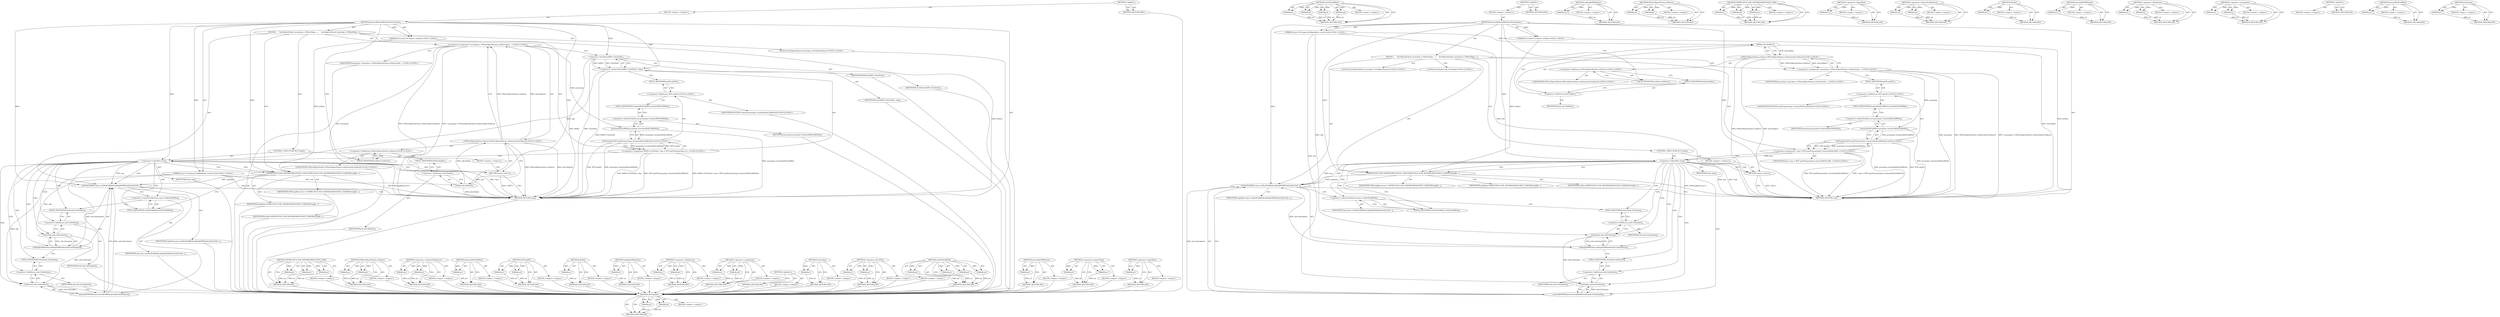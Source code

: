 digraph "setHrefCallWith" {
vulnerable_100 [label=<(METHOD,WTF.getPtr)>];
vulnerable_101 [label=<(PARAM,p1)>];
vulnerable_102 [label=<(PARAM,p2)>];
vulnerable_103 [label=<(BLOCK,&lt;empty&gt;,&lt;empty&gt;)>];
vulnerable_104 [label=<(METHOD_RETURN,ANY)>];
vulnerable_124 [label=<(METHOD,setHrefCallWith)>];
vulnerable_125 [label=<(PARAM,p1)>];
vulnerable_126 [label=<(PARAM,p2)>];
vulnerable_127 [label=<(PARAM,p3)>];
vulnerable_128 [label=<(PARAM,p4)>];
vulnerable_129 [label=<(BLOCK,&lt;empty&gt;,&lt;empty&gt;)>];
vulnerable_130 [label=<(METHOD_RETURN,ANY)>];
vulnerable_6 [label=<(METHOD,&lt;global&gt;)<SUB>1</SUB>>];
vulnerable_7 [label=<(BLOCK,&lt;empty&gt;,&lt;empty&gt;)<SUB>1</SUB>>];
vulnerable_8 [label=<(METHOD,locationWithCallWithAttributeSetter)<SUB>1</SUB>>];
vulnerable_9 [label="<(PARAM,v8::Local&lt;v8::Value&gt; jsValue)<SUB>1</SUB>>"];
vulnerable_10 [label="<(PARAM,const v8::PropertyCallbackInfo&lt;void&gt;&amp; info)<SUB>1</SUB>>"];
vulnerable_11 [label=<(BLOCK,{
     TestObjectPython* proxyImp = V8TestObjec...,{
     TestObjectPython* proxyImp = V8TestObjec...)<SUB>2</SUB>>];
vulnerable_12 [label="<(LOCAL,TestObjectPython* proxyImp: TestObjectPython*)<SUB>3</SUB>>"];
vulnerable_13 [label="<(&lt;operator&gt;.assignment,* proxyImp = V8TestObjectPython::toNative(info....)<SUB>3</SUB>>"];
vulnerable_14 [label="<(IDENTIFIER,proxyImp,* proxyImp = V8TestObjectPython::toNative(info....)<SUB>3</SUB>>"];
vulnerable_15 [label="<(V8TestObjectPython.toNative,V8TestObjectPython::toNative(info.Holder()))<SUB>3</SUB>>"];
vulnerable_16 [label="<(&lt;operator&gt;.fieldAccess,V8TestObjectPython::toNative)<SUB>3</SUB>>"];
vulnerable_17 [label="<(IDENTIFIER,V8TestObjectPython,V8TestObjectPython::toNative(info.Holder()))<SUB>3</SUB>>"];
vulnerable_18 [label=<(FIELD_IDENTIFIER,toNative,toNative)<SUB>3</SUB>>];
vulnerable_19 [label=<(Holder,info.Holder())<SUB>3</SUB>>];
vulnerable_20 [label=<(&lt;operator&gt;.fieldAccess,info.Holder)<SUB>3</SUB>>];
vulnerable_21 [label=<(IDENTIFIER,info,info.Holder())<SUB>3</SUB>>];
vulnerable_22 [label=<(FIELD_IDENTIFIER,Holder,Holder)<SUB>3</SUB>>];
vulnerable_23 [label="<(LOCAL,TestNode* imp: TestNode*)<SUB>4</SUB>>"];
vulnerable_24 [label="<(&lt;operator&gt;.assignment,* imp = WTF::getPtr(proxyImp-&gt;locationWithCallW...)<SUB>4</SUB>>"];
vulnerable_25 [label="<(IDENTIFIER,imp,* imp = WTF::getPtr(proxyImp-&gt;locationWithCallW...)<SUB>4</SUB>>"];
vulnerable_26 [label="<(WTF.getPtr,WTF::getPtr(proxyImp-&gt;locationWithCallWith()))<SUB>4</SUB>>"];
vulnerable_27 [label="<(&lt;operator&gt;.fieldAccess,WTF::getPtr)<SUB>4</SUB>>"];
vulnerable_28 [label="<(IDENTIFIER,WTF,WTF::getPtr(proxyImp-&gt;locationWithCallWith()))<SUB>4</SUB>>"];
vulnerable_29 [label=<(FIELD_IDENTIFIER,getPtr,getPtr)<SUB>4</SUB>>];
vulnerable_30 [label=<(locationWithCallWith,proxyImp-&gt;locationWithCallWith())<SUB>4</SUB>>];
vulnerable_31 [label=<(&lt;operator&gt;.indirectFieldAccess,proxyImp-&gt;locationWithCallWith)<SUB>4</SUB>>];
vulnerable_32 [label=<(IDENTIFIER,proxyImp,proxyImp-&gt;locationWithCallWith())<SUB>4</SUB>>];
vulnerable_33 [label=<(FIELD_IDENTIFIER,locationWithCallWith,locationWithCallWith)<SUB>4</SUB>>];
vulnerable_34 [label=<(CONTROL_STRUCTURE,IF,if (!imp))<SUB>5</SUB>>];
vulnerable_35 [label=<(&lt;operator&gt;.logicalNot,!imp)<SUB>5</SUB>>];
vulnerable_36 [label=<(IDENTIFIER,imp,!imp)<SUB>5</SUB>>];
vulnerable_37 [label=<(BLOCK,&lt;empty&gt;,&lt;empty&gt;)<SUB>6</SUB>>];
vulnerable_38 [label=<(RETURN,return;,return;)<SUB>6</SUB>>];
vulnerable_39 [label=<(V8TRYCATCH_FOR_V8STRINGRESOURCE_VOID,V8TRYCATCH_FOR_V8STRINGRESOURCE_VOID(V8StringRe...)<SUB>7</SUB>>];
vulnerable_40 [label=<(IDENTIFIER,V8StringResource&lt;&gt;,V8TRYCATCH_FOR_V8STRINGRESOURCE_VOID(V8StringRe...)<SUB>7</SUB>>];
vulnerable_41 [label=<(IDENTIFIER,cppValue,V8TRYCATCH_FOR_V8STRINGRESOURCE_VOID(V8StringRe...)<SUB>7</SUB>>];
vulnerable_42 [label=<(IDENTIFIER,jsValue,V8TRYCATCH_FOR_V8STRINGRESOURCE_VOID(V8StringRe...)<SUB>7</SUB>>];
vulnerable_43 [label=<(setHrefCallWith,imp-&gt;setHrefCallWith(callingDOMWindow(info.GetI...)<SUB>8</SUB>>];
vulnerable_44 [label=<(&lt;operator&gt;.indirectFieldAccess,imp-&gt;setHrefCallWith)<SUB>8</SUB>>];
vulnerable_45 [label=<(IDENTIFIER,imp,imp-&gt;setHrefCallWith(callingDOMWindow(info.GetI...)<SUB>8</SUB>>];
vulnerable_46 [label=<(FIELD_IDENTIFIER,setHrefCallWith,setHrefCallWith)<SUB>8</SUB>>];
vulnerable_47 [label=<(callingDOMWindow,callingDOMWindow(info.GetIsolate()))<SUB>8</SUB>>];
vulnerable_48 [label=<(GetIsolate,info.GetIsolate())<SUB>8</SUB>>];
vulnerable_49 [label=<(&lt;operator&gt;.fieldAccess,info.GetIsolate)<SUB>8</SUB>>];
vulnerable_50 [label=<(IDENTIFIER,info,info.GetIsolate())<SUB>8</SUB>>];
vulnerable_51 [label=<(FIELD_IDENTIFIER,GetIsolate,GetIsolate)<SUB>8</SUB>>];
vulnerable_52 [label=<(enteredDOMWindow,enteredDOMWindow(info.GetIsolate()))<SUB>8</SUB>>];
vulnerable_53 [label=<(GetIsolate,info.GetIsolate())<SUB>8</SUB>>];
vulnerable_54 [label=<(&lt;operator&gt;.fieldAccess,info.GetIsolate)<SUB>8</SUB>>];
vulnerable_55 [label=<(IDENTIFIER,info,info.GetIsolate())<SUB>8</SUB>>];
vulnerable_56 [label=<(FIELD_IDENTIFIER,GetIsolate,GetIsolate)<SUB>8</SUB>>];
vulnerable_57 [label=<(IDENTIFIER,cppValue,imp-&gt;setHrefCallWith(callingDOMWindow(info.GetI...)<SUB>8</SUB>>];
vulnerable_58 [label=<(METHOD_RETURN,void)<SUB>1</SUB>>];
vulnerable_60 [label=<(METHOD_RETURN,ANY)<SUB>1</SUB>>];
vulnerable_131 [label=<(METHOD,callingDOMWindow)>];
vulnerable_132 [label=<(PARAM,p1)>];
vulnerable_133 [label=<(BLOCK,&lt;empty&gt;,&lt;empty&gt;)>];
vulnerable_134 [label=<(METHOD_RETURN,ANY)>];
vulnerable_86 [label=<(METHOD,V8TestObjectPython.toNative)>];
vulnerable_87 [label=<(PARAM,p1)>];
vulnerable_88 [label=<(PARAM,p2)>];
vulnerable_89 [label=<(BLOCK,&lt;empty&gt;,&lt;empty&gt;)>];
vulnerable_90 [label=<(METHOD_RETURN,ANY)>];
vulnerable_118 [label=<(METHOD,V8TRYCATCH_FOR_V8STRINGRESOURCE_VOID)>];
vulnerable_119 [label=<(PARAM,p1)>];
vulnerable_120 [label=<(PARAM,p2)>];
vulnerable_121 [label=<(PARAM,p3)>];
vulnerable_122 [label=<(BLOCK,&lt;empty&gt;,&lt;empty&gt;)>];
vulnerable_123 [label=<(METHOD_RETURN,ANY)>];
vulnerable_114 [label=<(METHOD,&lt;operator&gt;.logicalNot)>];
vulnerable_115 [label=<(PARAM,p1)>];
vulnerable_116 [label=<(BLOCK,&lt;empty&gt;,&lt;empty&gt;)>];
vulnerable_117 [label=<(METHOD_RETURN,ANY)>];
vulnerable_109 [label=<(METHOD,&lt;operator&gt;.indirectFieldAccess)>];
vulnerable_110 [label=<(PARAM,p1)>];
vulnerable_111 [label=<(PARAM,p2)>];
vulnerable_112 [label=<(BLOCK,&lt;empty&gt;,&lt;empty&gt;)>];
vulnerable_113 [label=<(METHOD_RETURN,ANY)>];
vulnerable_96 [label=<(METHOD,Holder)>];
vulnerable_97 [label=<(PARAM,p1)>];
vulnerable_98 [label=<(BLOCK,&lt;empty&gt;,&lt;empty&gt;)>];
vulnerable_99 [label=<(METHOD_RETURN,ANY)>];
vulnerable_139 [label=<(METHOD,enteredDOMWindow)>];
vulnerable_140 [label=<(PARAM,p1)>];
vulnerable_141 [label=<(BLOCK,&lt;empty&gt;,&lt;empty&gt;)>];
vulnerable_142 [label=<(METHOD_RETURN,ANY)>];
vulnerable_91 [label=<(METHOD,&lt;operator&gt;.fieldAccess)>];
vulnerable_92 [label=<(PARAM,p1)>];
vulnerable_93 [label=<(PARAM,p2)>];
vulnerable_94 [label=<(BLOCK,&lt;empty&gt;,&lt;empty&gt;)>];
vulnerable_95 [label=<(METHOD_RETURN,ANY)>];
vulnerable_81 [label=<(METHOD,&lt;operator&gt;.assignment)>];
vulnerable_82 [label=<(PARAM,p1)>];
vulnerable_83 [label=<(PARAM,p2)>];
vulnerable_84 [label=<(BLOCK,&lt;empty&gt;,&lt;empty&gt;)>];
vulnerable_85 [label=<(METHOD_RETURN,ANY)>];
vulnerable_75 [label=<(METHOD,&lt;global&gt;)<SUB>1</SUB>>];
vulnerable_76 [label=<(BLOCK,&lt;empty&gt;,&lt;empty&gt;)>];
vulnerable_77 [label=<(METHOD_RETURN,ANY)>];
vulnerable_105 [label=<(METHOD,locationWithCallWith)>];
vulnerable_106 [label=<(PARAM,p1)>];
vulnerable_107 [label=<(BLOCK,&lt;empty&gt;,&lt;empty&gt;)>];
vulnerable_108 [label=<(METHOD_RETURN,ANY)>];
vulnerable_135 [label=<(METHOD,GetIsolate)>];
vulnerable_136 [label=<(PARAM,p1)>];
vulnerable_137 [label=<(BLOCK,&lt;empty&gt;,&lt;empty&gt;)>];
vulnerable_138 [label=<(METHOD_RETURN,ANY)>];
fixed_150 [label=<(METHOD,enteredDOMWindow)>];
fixed_151 [label=<(PARAM,p1)>];
fixed_152 [label=<(BLOCK,&lt;empty&gt;,&lt;empty&gt;)>];
fixed_153 [label=<(METHOD_RETURN,ANY)>];
fixed_101 [label=<(METHOD,&lt;operator&gt;.greaterThan)>];
fixed_102 [label=<(PARAM,p1)>];
fixed_103 [label=<(PARAM,p2)>];
fixed_104 [label=<(BLOCK,&lt;empty&gt;,&lt;empty&gt;)>];
fixed_105 [label=<(METHOD_RETURN,ANY)>];
fixed_125 [label=<(METHOD,&lt;operator&gt;.logicalNot)>];
fixed_126 [label=<(PARAM,p1)>];
fixed_127 [label=<(BLOCK,&lt;empty&gt;,&lt;empty&gt;)>];
fixed_128 [label=<(METHOD_RETURN,ANY)>];
fixed_6 [label=<(METHOD,&lt;global&gt;)<SUB>1</SUB>>];
fixed_7 [label=<(BLOCK,&lt;empty&gt;,&lt;empty&gt;)<SUB>1</SUB>>];
fixed_8 [label=<(METHOD,locationWithCallWithAttributeSetter)<SUB>1</SUB>>];
fixed_9 [label="<(PARAM,v8::Local&lt;v8::Value&gt; jsValue)<SUB>1</SUB>>"];
fixed_10 [label="<(PARAM,const v8::PropertyCallbackInfo&lt;void&gt;&amp; info)<SUB>1</SUB>>"];
fixed_11 [label=<(BLOCK,{
     TestObjectPython* proxyImp = V8TestObjec...,{
     TestObjectPython* proxyImp = V8TestObjec...)<SUB>2</SUB>>];
fixed_12 [label="<(LOCAL,TestObjectPython* proxyImp: TestObjectPython*)<SUB>3</SUB>>"];
fixed_13 [label="<(&lt;operator&gt;.assignment,* proxyImp = V8TestObjectPython::toNative(info....)<SUB>3</SUB>>"];
fixed_14 [label="<(IDENTIFIER,proxyImp,* proxyImp = V8TestObjectPython::toNative(info....)<SUB>3</SUB>>"];
fixed_15 [label="<(V8TestObjectPython.toNative,V8TestObjectPython::toNative(info.Holder()))<SUB>3</SUB>>"];
fixed_16 [label="<(&lt;operator&gt;.fieldAccess,V8TestObjectPython::toNative)<SUB>3</SUB>>"];
fixed_17 [label="<(IDENTIFIER,V8TestObjectPython,V8TestObjectPython::toNative(info.Holder()))<SUB>3</SUB>>"];
fixed_18 [label=<(FIELD_IDENTIFIER,toNative,toNative)<SUB>3</SUB>>];
fixed_19 [label=<(Holder,info.Holder())<SUB>3</SUB>>];
fixed_20 [label=<(&lt;operator&gt;.fieldAccess,info.Holder)<SUB>3</SUB>>];
fixed_21 [label=<(IDENTIFIER,info,info.Holder())<SUB>3</SUB>>];
fixed_22 [label=<(FIELD_IDENTIFIER,Holder,Holder)<SUB>3</SUB>>];
fixed_23 [label="<(&lt;operator&gt;.assignment,RefPtr&lt;TestNode&gt; imp = WTF::getPtr(proxyImp-&gt;lo...)<SUB>4</SUB>>"];
fixed_24 [label=<(&lt;operator&gt;.greaterThan,RefPtr&lt;TestNode&gt; imp)<SUB>4</SUB>>];
fixed_25 [label=<(&lt;operator&gt;.lessThan,RefPtr&lt;TestNode)<SUB>4</SUB>>];
fixed_26 [label=<(IDENTIFIER,RefPtr,RefPtr&lt;TestNode)<SUB>4</SUB>>];
fixed_27 [label=<(IDENTIFIER,TestNode,RefPtr&lt;TestNode)<SUB>4</SUB>>];
fixed_28 [label=<(IDENTIFIER,imp,RefPtr&lt;TestNode&gt; imp)<SUB>4</SUB>>];
fixed_29 [label="<(WTF.getPtr,WTF::getPtr(proxyImp-&gt;locationWithCallWith()))<SUB>4</SUB>>"];
fixed_30 [label="<(&lt;operator&gt;.fieldAccess,WTF::getPtr)<SUB>4</SUB>>"];
fixed_31 [label="<(IDENTIFIER,WTF,WTF::getPtr(proxyImp-&gt;locationWithCallWith()))<SUB>4</SUB>>"];
fixed_32 [label=<(FIELD_IDENTIFIER,getPtr,getPtr)<SUB>4</SUB>>];
fixed_33 [label=<(locationWithCallWith,proxyImp-&gt;locationWithCallWith())<SUB>4</SUB>>];
fixed_34 [label=<(&lt;operator&gt;.indirectFieldAccess,proxyImp-&gt;locationWithCallWith)<SUB>4</SUB>>];
fixed_35 [label=<(IDENTIFIER,proxyImp,proxyImp-&gt;locationWithCallWith())<SUB>4</SUB>>];
fixed_36 [label=<(FIELD_IDENTIFIER,locationWithCallWith,locationWithCallWith)<SUB>4</SUB>>];
fixed_37 [label=<(CONTROL_STRUCTURE,IF,if (!imp))<SUB>5</SUB>>];
fixed_38 [label=<(&lt;operator&gt;.logicalNot,!imp)<SUB>5</SUB>>];
fixed_39 [label=<(IDENTIFIER,imp,!imp)<SUB>5</SUB>>];
fixed_40 [label=<(BLOCK,&lt;empty&gt;,&lt;empty&gt;)<SUB>6</SUB>>];
fixed_41 [label=<(RETURN,return;,return;)<SUB>6</SUB>>];
fixed_42 [label=<(V8TRYCATCH_FOR_V8STRINGRESOURCE_VOID,V8TRYCATCH_FOR_V8STRINGRESOURCE_VOID(V8StringRe...)<SUB>7</SUB>>];
fixed_43 [label=<(IDENTIFIER,V8StringResource&lt;&gt;,V8TRYCATCH_FOR_V8STRINGRESOURCE_VOID(V8StringRe...)<SUB>7</SUB>>];
fixed_44 [label=<(IDENTIFIER,cppValue,V8TRYCATCH_FOR_V8STRINGRESOURCE_VOID(V8StringRe...)<SUB>7</SUB>>];
fixed_45 [label=<(IDENTIFIER,jsValue,V8TRYCATCH_FOR_V8STRINGRESOURCE_VOID(V8StringRe...)<SUB>7</SUB>>];
fixed_46 [label=<(setHrefCallWith,imp-&gt;setHrefCallWith(callingDOMWindow(info.GetI...)<SUB>8</SUB>>];
fixed_47 [label=<(&lt;operator&gt;.indirectFieldAccess,imp-&gt;setHrefCallWith)<SUB>8</SUB>>];
fixed_48 [label=<(IDENTIFIER,imp,imp-&gt;setHrefCallWith(callingDOMWindow(info.GetI...)<SUB>8</SUB>>];
fixed_49 [label=<(FIELD_IDENTIFIER,setHrefCallWith,setHrefCallWith)<SUB>8</SUB>>];
fixed_50 [label=<(callingDOMWindow,callingDOMWindow(info.GetIsolate()))<SUB>8</SUB>>];
fixed_51 [label=<(GetIsolate,info.GetIsolate())<SUB>8</SUB>>];
fixed_52 [label=<(&lt;operator&gt;.fieldAccess,info.GetIsolate)<SUB>8</SUB>>];
fixed_53 [label=<(IDENTIFIER,info,info.GetIsolate())<SUB>8</SUB>>];
fixed_54 [label=<(FIELD_IDENTIFIER,GetIsolate,GetIsolate)<SUB>8</SUB>>];
fixed_55 [label=<(enteredDOMWindow,enteredDOMWindow(info.GetIsolate()))<SUB>8</SUB>>];
fixed_56 [label=<(GetIsolate,info.GetIsolate())<SUB>8</SUB>>];
fixed_57 [label=<(&lt;operator&gt;.fieldAccess,info.GetIsolate)<SUB>8</SUB>>];
fixed_58 [label=<(IDENTIFIER,info,info.GetIsolate())<SUB>8</SUB>>];
fixed_59 [label=<(FIELD_IDENTIFIER,GetIsolate,GetIsolate)<SUB>8</SUB>>];
fixed_60 [label=<(IDENTIFIER,cppValue,imp-&gt;setHrefCallWith(callingDOMWindow(info.GetI...)<SUB>8</SUB>>];
fixed_61 [label=<(METHOD_RETURN,void)<SUB>1</SUB>>];
fixed_63 [label=<(METHOD_RETURN,ANY)<SUB>1</SUB>>];
fixed_129 [label=<(METHOD,V8TRYCATCH_FOR_V8STRINGRESOURCE_VOID)>];
fixed_130 [label=<(PARAM,p1)>];
fixed_131 [label=<(PARAM,p2)>];
fixed_132 [label=<(PARAM,p3)>];
fixed_133 [label=<(BLOCK,&lt;empty&gt;,&lt;empty&gt;)>];
fixed_134 [label=<(METHOD_RETURN,ANY)>];
fixed_87 [label=<(METHOD,V8TestObjectPython.toNative)>];
fixed_88 [label=<(PARAM,p1)>];
fixed_89 [label=<(PARAM,p2)>];
fixed_90 [label=<(BLOCK,&lt;empty&gt;,&lt;empty&gt;)>];
fixed_91 [label=<(METHOD_RETURN,ANY)>];
fixed_120 [label=<(METHOD,&lt;operator&gt;.indirectFieldAccess)>];
fixed_121 [label=<(PARAM,p1)>];
fixed_122 [label=<(PARAM,p2)>];
fixed_123 [label=<(BLOCK,&lt;empty&gt;,&lt;empty&gt;)>];
fixed_124 [label=<(METHOD_RETURN,ANY)>];
fixed_116 [label=<(METHOD,locationWithCallWith)>];
fixed_117 [label=<(PARAM,p1)>];
fixed_118 [label=<(BLOCK,&lt;empty&gt;,&lt;empty&gt;)>];
fixed_119 [label=<(METHOD_RETURN,ANY)>];
fixed_111 [label=<(METHOD,WTF.getPtr)>];
fixed_112 [label=<(PARAM,p1)>];
fixed_113 [label=<(PARAM,p2)>];
fixed_114 [label=<(BLOCK,&lt;empty&gt;,&lt;empty&gt;)>];
fixed_115 [label=<(METHOD_RETURN,ANY)>];
fixed_97 [label=<(METHOD,Holder)>];
fixed_98 [label=<(PARAM,p1)>];
fixed_99 [label=<(BLOCK,&lt;empty&gt;,&lt;empty&gt;)>];
fixed_100 [label=<(METHOD_RETURN,ANY)>];
fixed_142 [label=<(METHOD,callingDOMWindow)>];
fixed_143 [label=<(PARAM,p1)>];
fixed_144 [label=<(BLOCK,&lt;empty&gt;,&lt;empty&gt;)>];
fixed_145 [label=<(METHOD_RETURN,ANY)>];
fixed_92 [label=<(METHOD,&lt;operator&gt;.fieldAccess)>];
fixed_93 [label=<(PARAM,p1)>];
fixed_94 [label=<(PARAM,p2)>];
fixed_95 [label=<(BLOCK,&lt;empty&gt;,&lt;empty&gt;)>];
fixed_96 [label=<(METHOD_RETURN,ANY)>];
fixed_82 [label=<(METHOD,&lt;operator&gt;.assignment)>];
fixed_83 [label=<(PARAM,p1)>];
fixed_84 [label=<(PARAM,p2)>];
fixed_85 [label=<(BLOCK,&lt;empty&gt;,&lt;empty&gt;)>];
fixed_86 [label=<(METHOD_RETURN,ANY)>];
fixed_76 [label=<(METHOD,&lt;global&gt;)<SUB>1</SUB>>];
fixed_77 [label=<(BLOCK,&lt;empty&gt;,&lt;empty&gt;)>];
fixed_78 [label=<(METHOD_RETURN,ANY)>];
fixed_146 [label=<(METHOD,GetIsolate)>];
fixed_147 [label=<(PARAM,p1)>];
fixed_148 [label=<(BLOCK,&lt;empty&gt;,&lt;empty&gt;)>];
fixed_149 [label=<(METHOD_RETURN,ANY)>];
fixed_106 [label=<(METHOD,&lt;operator&gt;.lessThan)>];
fixed_107 [label=<(PARAM,p1)>];
fixed_108 [label=<(PARAM,p2)>];
fixed_109 [label=<(BLOCK,&lt;empty&gt;,&lt;empty&gt;)>];
fixed_110 [label=<(METHOD_RETURN,ANY)>];
fixed_135 [label=<(METHOD,setHrefCallWith)>];
fixed_136 [label=<(PARAM,p1)>];
fixed_137 [label=<(PARAM,p2)>];
fixed_138 [label=<(PARAM,p3)>];
fixed_139 [label=<(PARAM,p4)>];
fixed_140 [label=<(BLOCK,&lt;empty&gt;,&lt;empty&gt;)>];
fixed_141 [label=<(METHOD_RETURN,ANY)>];
vulnerable_100 -> vulnerable_101  [key=0, label="AST: "];
vulnerable_100 -> vulnerable_101  [key=1, label="DDG: "];
vulnerable_100 -> vulnerable_103  [key=0, label="AST: "];
vulnerable_100 -> vulnerable_102  [key=0, label="AST: "];
vulnerable_100 -> vulnerable_102  [key=1, label="DDG: "];
vulnerable_100 -> vulnerable_104  [key=0, label="AST: "];
vulnerable_100 -> vulnerable_104  [key=1, label="CFG: "];
vulnerable_101 -> vulnerable_104  [key=0, label="DDG: p1"];
vulnerable_102 -> vulnerable_104  [key=0, label="DDG: p2"];
vulnerable_124 -> vulnerable_125  [key=0, label="AST: "];
vulnerable_124 -> vulnerable_125  [key=1, label="DDG: "];
vulnerable_124 -> vulnerable_129  [key=0, label="AST: "];
vulnerable_124 -> vulnerable_126  [key=0, label="AST: "];
vulnerable_124 -> vulnerable_126  [key=1, label="DDG: "];
vulnerable_124 -> vulnerable_130  [key=0, label="AST: "];
vulnerable_124 -> vulnerable_130  [key=1, label="CFG: "];
vulnerable_124 -> vulnerable_127  [key=0, label="AST: "];
vulnerable_124 -> vulnerable_127  [key=1, label="DDG: "];
vulnerable_124 -> vulnerable_128  [key=0, label="AST: "];
vulnerable_124 -> vulnerable_128  [key=1, label="DDG: "];
vulnerable_125 -> vulnerable_130  [key=0, label="DDG: p1"];
vulnerable_126 -> vulnerable_130  [key=0, label="DDG: p2"];
vulnerable_127 -> vulnerable_130  [key=0, label="DDG: p3"];
vulnerable_128 -> vulnerable_130  [key=0, label="DDG: p4"];
vulnerable_6 -> vulnerable_7  [key=0, label="AST: "];
vulnerable_6 -> vulnerable_60  [key=0, label="AST: "];
vulnerable_6 -> vulnerable_60  [key=1, label="CFG: "];
vulnerable_7 -> vulnerable_8  [key=0, label="AST: "];
vulnerable_8 -> vulnerable_9  [key=0, label="AST: "];
vulnerable_8 -> vulnerable_9  [key=1, label="DDG: "];
vulnerable_8 -> vulnerable_10  [key=0, label="AST: "];
vulnerable_8 -> vulnerable_10  [key=1, label="DDG: "];
vulnerable_8 -> vulnerable_11  [key=0, label="AST: "];
vulnerable_8 -> vulnerable_58  [key=0, label="AST: "];
vulnerable_8 -> vulnerable_18  [key=0, label="CFG: "];
vulnerable_8 -> vulnerable_39  [key=0, label="DDG: "];
vulnerable_8 -> vulnerable_43  [key=0, label="DDG: "];
vulnerable_8 -> vulnerable_35  [key=0, label="DDG: "];
vulnerable_8 -> vulnerable_38  [key=0, label="DDG: "];
vulnerable_9 -> vulnerable_58  [key=0, label="DDG: jsValue"];
vulnerable_9 -> vulnerable_39  [key=0, label="DDG: jsValue"];
vulnerable_10 -> vulnerable_58  [key=0, label="DDG: info"];
vulnerable_10 -> vulnerable_19  [key=0, label="DDG: info"];
vulnerable_10 -> vulnerable_48  [key=0, label="DDG: info"];
vulnerable_10 -> vulnerable_53  [key=0, label="DDG: info"];
vulnerable_11 -> vulnerable_12  [key=0, label="AST: "];
vulnerable_11 -> vulnerable_13  [key=0, label="AST: "];
vulnerable_11 -> vulnerable_23  [key=0, label="AST: "];
vulnerable_11 -> vulnerable_24  [key=0, label="AST: "];
vulnerable_11 -> vulnerable_34  [key=0, label="AST: "];
vulnerable_11 -> vulnerable_39  [key=0, label="AST: "];
vulnerable_11 -> vulnerable_43  [key=0, label="AST: "];
vulnerable_13 -> vulnerable_14  [key=0, label="AST: "];
vulnerable_13 -> vulnerable_15  [key=0, label="AST: "];
vulnerable_13 -> vulnerable_29  [key=0, label="CFG: "];
vulnerable_13 -> vulnerable_58  [key=0, label="DDG: proxyImp"];
vulnerable_13 -> vulnerable_58  [key=1, label="DDG: V8TestObjectPython::toNative(info.Holder())"];
vulnerable_13 -> vulnerable_58  [key=2, label="DDG: * proxyImp = V8TestObjectPython::toNative(info.Holder())"];
vulnerable_13 -> vulnerable_30  [key=0, label="DDG: proxyImp"];
vulnerable_15 -> vulnerable_16  [key=0, label="AST: "];
vulnerable_15 -> vulnerable_19  [key=0, label="AST: "];
vulnerable_15 -> vulnerable_13  [key=0, label="CFG: "];
vulnerable_15 -> vulnerable_13  [key=1, label="DDG: V8TestObjectPython::toNative"];
vulnerable_15 -> vulnerable_13  [key=2, label="DDG: info.Holder()"];
vulnerable_15 -> vulnerable_58  [key=0, label="DDG: V8TestObjectPython::toNative"];
vulnerable_15 -> vulnerable_58  [key=1, label="DDG: info.Holder()"];
vulnerable_16 -> vulnerable_17  [key=0, label="AST: "];
vulnerable_16 -> vulnerable_18  [key=0, label="AST: "];
vulnerable_16 -> vulnerable_22  [key=0, label="CFG: "];
vulnerable_18 -> vulnerable_16  [key=0, label="CFG: "];
vulnerable_19 -> vulnerable_20  [key=0, label="AST: "];
vulnerable_19 -> vulnerable_15  [key=0, label="CFG: "];
vulnerable_19 -> vulnerable_15  [key=1, label="DDG: info.Holder"];
vulnerable_19 -> vulnerable_58  [key=0, label="DDG: info.Holder"];
vulnerable_20 -> vulnerable_21  [key=0, label="AST: "];
vulnerable_20 -> vulnerable_22  [key=0, label="AST: "];
vulnerable_20 -> vulnerable_19  [key=0, label="CFG: "];
vulnerable_22 -> vulnerable_20  [key=0, label="CFG: "];
vulnerable_24 -> vulnerable_25  [key=0, label="AST: "];
vulnerable_24 -> vulnerable_26  [key=0, label="AST: "];
vulnerable_24 -> vulnerable_35  [key=0, label="CFG: "];
vulnerable_24 -> vulnerable_35  [key=1, label="DDG: imp"];
vulnerable_24 -> vulnerable_58  [key=0, label="DDG: WTF::getPtr(proxyImp-&gt;locationWithCallWith())"];
vulnerable_24 -> vulnerable_58  [key=1, label="DDG: * imp = WTF::getPtr(proxyImp-&gt;locationWithCallWith())"];
vulnerable_26 -> vulnerable_27  [key=0, label="AST: "];
vulnerable_26 -> vulnerable_30  [key=0, label="AST: "];
vulnerable_26 -> vulnerable_24  [key=0, label="CFG: "];
vulnerable_26 -> vulnerable_24  [key=1, label="DDG: WTF::getPtr"];
vulnerable_26 -> vulnerable_24  [key=2, label="DDG: proxyImp-&gt;locationWithCallWith()"];
vulnerable_26 -> vulnerable_58  [key=0, label="DDG: WTF::getPtr"];
vulnerable_26 -> vulnerable_58  [key=1, label="DDG: proxyImp-&gt;locationWithCallWith()"];
vulnerable_27 -> vulnerable_28  [key=0, label="AST: "];
vulnerable_27 -> vulnerable_29  [key=0, label="AST: "];
vulnerable_27 -> vulnerable_33  [key=0, label="CFG: "];
vulnerable_29 -> vulnerable_27  [key=0, label="CFG: "];
vulnerable_30 -> vulnerable_31  [key=0, label="AST: "];
vulnerable_30 -> vulnerable_26  [key=0, label="CFG: "];
vulnerable_30 -> vulnerable_26  [key=1, label="DDG: proxyImp-&gt;locationWithCallWith"];
vulnerable_30 -> vulnerable_58  [key=0, label="DDG: proxyImp-&gt;locationWithCallWith"];
vulnerable_31 -> vulnerable_32  [key=0, label="AST: "];
vulnerable_31 -> vulnerable_33  [key=0, label="AST: "];
vulnerable_31 -> vulnerable_30  [key=0, label="CFG: "];
vulnerable_33 -> vulnerable_31  [key=0, label="CFG: "];
vulnerable_34 -> vulnerable_35  [key=0, label="AST: "];
vulnerable_34 -> vulnerable_37  [key=0, label="AST: "];
vulnerable_35 -> vulnerable_36  [key=0, label="AST: "];
vulnerable_35 -> vulnerable_38  [key=0, label="CFG: "];
vulnerable_35 -> vulnerable_38  [key=1, label="CDG: "];
vulnerable_35 -> vulnerable_39  [key=0, label="CFG: "];
vulnerable_35 -> vulnerable_39  [key=1, label="CDG: "];
vulnerable_35 -> vulnerable_58  [key=0, label="DDG: imp"];
vulnerable_35 -> vulnerable_58  [key=1, label="DDG: !imp"];
vulnerable_35 -> vulnerable_43  [key=0, label="DDG: imp"];
vulnerable_35 -> vulnerable_43  [key=1, label="CDG: "];
vulnerable_35 -> vulnerable_47  [key=0, label="CDG: "];
vulnerable_35 -> vulnerable_48  [key=0, label="CDG: "];
vulnerable_35 -> vulnerable_49  [key=0, label="CDG: "];
vulnerable_35 -> vulnerable_51  [key=0, label="CDG: "];
vulnerable_35 -> vulnerable_44  [key=0, label="CDG: "];
vulnerable_35 -> vulnerable_52  [key=0, label="CDG: "];
vulnerable_35 -> vulnerable_46  [key=0, label="CDG: "];
vulnerable_35 -> vulnerable_53  [key=0, label="CDG: "];
vulnerable_35 -> vulnerable_56  [key=0, label="CDG: "];
vulnerable_35 -> vulnerable_54  [key=0, label="CDG: "];
vulnerable_37 -> vulnerable_38  [key=0, label="AST: "];
vulnerable_38 -> vulnerable_58  [key=0, label="CFG: "];
vulnerable_38 -> vulnerable_58  [key=1, label="DDG: &lt;RET&gt;"];
vulnerable_39 -> vulnerable_40  [key=0, label="AST: "];
vulnerable_39 -> vulnerable_41  [key=0, label="AST: "];
vulnerable_39 -> vulnerable_42  [key=0, label="AST: "];
vulnerable_39 -> vulnerable_46  [key=0, label="CFG: "];
vulnerable_39 -> vulnerable_58  [key=0, label="DDG: V8StringResource&lt;&gt;"];
vulnerable_39 -> vulnerable_43  [key=0, label="DDG: cppValue"];
vulnerable_43 -> vulnerable_44  [key=0, label="AST: "];
vulnerable_43 -> vulnerable_47  [key=0, label="AST: "];
vulnerable_43 -> vulnerable_52  [key=0, label="AST: "];
vulnerable_43 -> vulnerable_57  [key=0, label="AST: "];
vulnerable_43 -> vulnerable_58  [key=0, label="CFG: "];
vulnerable_44 -> vulnerable_45  [key=0, label="AST: "];
vulnerable_44 -> vulnerable_46  [key=0, label="AST: "];
vulnerable_44 -> vulnerable_51  [key=0, label="CFG: "];
vulnerable_46 -> vulnerable_44  [key=0, label="CFG: "];
vulnerable_47 -> vulnerable_48  [key=0, label="AST: "];
vulnerable_47 -> vulnerable_56  [key=0, label="CFG: "];
vulnerable_47 -> vulnerable_43  [key=0, label="DDG: info.GetIsolate()"];
vulnerable_48 -> vulnerable_49  [key=0, label="AST: "];
vulnerable_48 -> vulnerable_47  [key=0, label="CFG: "];
vulnerable_48 -> vulnerable_47  [key=1, label="DDG: info.GetIsolate"];
vulnerable_48 -> vulnerable_53  [key=0, label="DDG: info.GetIsolate"];
vulnerable_49 -> vulnerable_50  [key=0, label="AST: "];
vulnerable_49 -> vulnerable_51  [key=0, label="AST: "];
vulnerable_49 -> vulnerable_48  [key=0, label="CFG: "];
vulnerable_51 -> vulnerable_49  [key=0, label="CFG: "];
vulnerable_52 -> vulnerable_53  [key=0, label="AST: "];
vulnerable_52 -> vulnerable_43  [key=0, label="CFG: "];
vulnerable_52 -> vulnerable_43  [key=1, label="DDG: info.GetIsolate()"];
vulnerable_53 -> vulnerable_54  [key=0, label="AST: "];
vulnerable_53 -> vulnerable_52  [key=0, label="CFG: "];
vulnerable_53 -> vulnerable_52  [key=1, label="DDG: info.GetIsolate"];
vulnerable_54 -> vulnerable_55  [key=0, label="AST: "];
vulnerable_54 -> vulnerable_56  [key=0, label="AST: "];
vulnerable_54 -> vulnerable_53  [key=0, label="CFG: "];
vulnerable_56 -> vulnerable_54  [key=0, label="CFG: "];
vulnerable_131 -> vulnerable_132  [key=0, label="AST: "];
vulnerable_131 -> vulnerable_132  [key=1, label="DDG: "];
vulnerable_131 -> vulnerable_133  [key=0, label="AST: "];
vulnerable_131 -> vulnerable_134  [key=0, label="AST: "];
vulnerable_131 -> vulnerable_134  [key=1, label="CFG: "];
vulnerable_132 -> vulnerable_134  [key=0, label="DDG: p1"];
vulnerable_86 -> vulnerable_87  [key=0, label="AST: "];
vulnerable_86 -> vulnerable_87  [key=1, label="DDG: "];
vulnerable_86 -> vulnerable_89  [key=0, label="AST: "];
vulnerable_86 -> vulnerable_88  [key=0, label="AST: "];
vulnerable_86 -> vulnerable_88  [key=1, label="DDG: "];
vulnerable_86 -> vulnerable_90  [key=0, label="AST: "];
vulnerable_86 -> vulnerable_90  [key=1, label="CFG: "];
vulnerable_87 -> vulnerable_90  [key=0, label="DDG: p1"];
vulnerable_88 -> vulnerable_90  [key=0, label="DDG: p2"];
vulnerable_118 -> vulnerable_119  [key=0, label="AST: "];
vulnerable_118 -> vulnerable_119  [key=1, label="DDG: "];
vulnerable_118 -> vulnerable_122  [key=0, label="AST: "];
vulnerable_118 -> vulnerable_120  [key=0, label="AST: "];
vulnerable_118 -> vulnerable_120  [key=1, label="DDG: "];
vulnerable_118 -> vulnerable_123  [key=0, label="AST: "];
vulnerable_118 -> vulnerable_123  [key=1, label="CFG: "];
vulnerable_118 -> vulnerable_121  [key=0, label="AST: "];
vulnerable_118 -> vulnerable_121  [key=1, label="DDG: "];
vulnerable_119 -> vulnerable_123  [key=0, label="DDG: p1"];
vulnerable_120 -> vulnerable_123  [key=0, label="DDG: p2"];
vulnerable_121 -> vulnerable_123  [key=0, label="DDG: p3"];
vulnerable_114 -> vulnerable_115  [key=0, label="AST: "];
vulnerable_114 -> vulnerable_115  [key=1, label="DDG: "];
vulnerable_114 -> vulnerable_116  [key=0, label="AST: "];
vulnerable_114 -> vulnerable_117  [key=0, label="AST: "];
vulnerable_114 -> vulnerable_117  [key=1, label="CFG: "];
vulnerable_115 -> vulnerable_117  [key=0, label="DDG: p1"];
vulnerable_109 -> vulnerable_110  [key=0, label="AST: "];
vulnerable_109 -> vulnerable_110  [key=1, label="DDG: "];
vulnerable_109 -> vulnerable_112  [key=0, label="AST: "];
vulnerable_109 -> vulnerable_111  [key=0, label="AST: "];
vulnerable_109 -> vulnerable_111  [key=1, label="DDG: "];
vulnerable_109 -> vulnerable_113  [key=0, label="AST: "];
vulnerable_109 -> vulnerable_113  [key=1, label="CFG: "];
vulnerable_110 -> vulnerable_113  [key=0, label="DDG: p1"];
vulnerable_111 -> vulnerable_113  [key=0, label="DDG: p2"];
vulnerable_96 -> vulnerable_97  [key=0, label="AST: "];
vulnerable_96 -> vulnerable_97  [key=1, label="DDG: "];
vulnerable_96 -> vulnerable_98  [key=0, label="AST: "];
vulnerable_96 -> vulnerable_99  [key=0, label="AST: "];
vulnerable_96 -> vulnerable_99  [key=1, label="CFG: "];
vulnerable_97 -> vulnerable_99  [key=0, label="DDG: p1"];
vulnerable_139 -> vulnerable_140  [key=0, label="AST: "];
vulnerable_139 -> vulnerable_140  [key=1, label="DDG: "];
vulnerable_139 -> vulnerable_141  [key=0, label="AST: "];
vulnerable_139 -> vulnerable_142  [key=0, label="AST: "];
vulnerable_139 -> vulnerable_142  [key=1, label="CFG: "];
vulnerable_140 -> vulnerable_142  [key=0, label="DDG: p1"];
vulnerable_91 -> vulnerable_92  [key=0, label="AST: "];
vulnerable_91 -> vulnerable_92  [key=1, label="DDG: "];
vulnerable_91 -> vulnerable_94  [key=0, label="AST: "];
vulnerable_91 -> vulnerable_93  [key=0, label="AST: "];
vulnerable_91 -> vulnerable_93  [key=1, label="DDG: "];
vulnerable_91 -> vulnerable_95  [key=0, label="AST: "];
vulnerable_91 -> vulnerable_95  [key=1, label="CFG: "];
vulnerable_92 -> vulnerable_95  [key=0, label="DDG: p1"];
vulnerable_93 -> vulnerable_95  [key=0, label="DDG: p2"];
vulnerable_81 -> vulnerable_82  [key=0, label="AST: "];
vulnerable_81 -> vulnerable_82  [key=1, label="DDG: "];
vulnerable_81 -> vulnerable_84  [key=0, label="AST: "];
vulnerable_81 -> vulnerable_83  [key=0, label="AST: "];
vulnerable_81 -> vulnerable_83  [key=1, label="DDG: "];
vulnerable_81 -> vulnerable_85  [key=0, label="AST: "];
vulnerable_81 -> vulnerable_85  [key=1, label="CFG: "];
vulnerable_82 -> vulnerable_85  [key=0, label="DDG: p1"];
vulnerable_83 -> vulnerable_85  [key=0, label="DDG: p2"];
vulnerable_75 -> vulnerable_76  [key=0, label="AST: "];
vulnerable_75 -> vulnerable_77  [key=0, label="AST: "];
vulnerable_75 -> vulnerable_77  [key=1, label="CFG: "];
vulnerable_105 -> vulnerable_106  [key=0, label="AST: "];
vulnerable_105 -> vulnerable_106  [key=1, label="DDG: "];
vulnerable_105 -> vulnerable_107  [key=0, label="AST: "];
vulnerable_105 -> vulnerable_108  [key=0, label="AST: "];
vulnerable_105 -> vulnerable_108  [key=1, label="CFG: "];
vulnerable_106 -> vulnerable_108  [key=0, label="DDG: p1"];
vulnerable_135 -> vulnerable_136  [key=0, label="AST: "];
vulnerable_135 -> vulnerable_136  [key=1, label="DDG: "];
vulnerable_135 -> vulnerable_137  [key=0, label="AST: "];
vulnerable_135 -> vulnerable_138  [key=0, label="AST: "];
vulnerable_135 -> vulnerable_138  [key=1, label="CFG: "];
vulnerable_136 -> vulnerable_138  [key=0, label="DDG: p1"];
fixed_150 -> fixed_151  [key=0, label="AST: "];
fixed_150 -> fixed_151  [key=1, label="DDG: "];
fixed_150 -> fixed_152  [key=0, label="AST: "];
fixed_150 -> fixed_153  [key=0, label="AST: "];
fixed_150 -> fixed_153  [key=1, label="CFG: "];
fixed_151 -> fixed_153  [key=0, label="DDG: p1"];
fixed_152 -> vulnerable_100  [key=0];
fixed_153 -> vulnerable_100  [key=0];
fixed_101 -> fixed_102  [key=0, label="AST: "];
fixed_101 -> fixed_102  [key=1, label="DDG: "];
fixed_101 -> fixed_104  [key=0, label="AST: "];
fixed_101 -> fixed_103  [key=0, label="AST: "];
fixed_101 -> fixed_103  [key=1, label="DDG: "];
fixed_101 -> fixed_105  [key=0, label="AST: "];
fixed_101 -> fixed_105  [key=1, label="CFG: "];
fixed_102 -> fixed_105  [key=0, label="DDG: p1"];
fixed_103 -> fixed_105  [key=0, label="DDG: p2"];
fixed_104 -> vulnerable_100  [key=0];
fixed_105 -> vulnerable_100  [key=0];
fixed_125 -> fixed_126  [key=0, label="AST: "];
fixed_125 -> fixed_126  [key=1, label="DDG: "];
fixed_125 -> fixed_127  [key=0, label="AST: "];
fixed_125 -> fixed_128  [key=0, label="AST: "];
fixed_125 -> fixed_128  [key=1, label="CFG: "];
fixed_126 -> fixed_128  [key=0, label="DDG: p1"];
fixed_127 -> vulnerable_100  [key=0];
fixed_128 -> vulnerable_100  [key=0];
fixed_6 -> fixed_7  [key=0, label="AST: "];
fixed_6 -> fixed_63  [key=0, label="AST: "];
fixed_6 -> fixed_63  [key=1, label="CFG: "];
fixed_7 -> fixed_8  [key=0, label="AST: "];
fixed_8 -> fixed_9  [key=0, label="AST: "];
fixed_8 -> fixed_9  [key=1, label="DDG: "];
fixed_8 -> fixed_10  [key=0, label="AST: "];
fixed_8 -> fixed_10  [key=1, label="DDG: "];
fixed_8 -> fixed_11  [key=0, label="AST: "];
fixed_8 -> fixed_61  [key=0, label="AST: "];
fixed_8 -> fixed_18  [key=0, label="CFG: "];
fixed_8 -> fixed_42  [key=0, label="DDG: "];
fixed_8 -> fixed_46  [key=0, label="DDG: "];
fixed_8 -> fixed_24  [key=0, label="DDG: "];
fixed_8 -> fixed_38  [key=0, label="DDG: "];
fixed_8 -> fixed_41  [key=0, label="DDG: "];
fixed_8 -> fixed_25  [key=0, label="DDG: "];
fixed_9 -> fixed_61  [key=0, label="DDG: jsValue"];
fixed_9 -> fixed_42  [key=0, label="DDG: jsValue"];
fixed_10 -> fixed_61  [key=0, label="DDG: info"];
fixed_10 -> fixed_19  [key=0, label="DDG: info"];
fixed_10 -> fixed_51  [key=0, label="DDG: info"];
fixed_10 -> fixed_56  [key=0, label="DDG: info"];
fixed_11 -> fixed_12  [key=0, label="AST: "];
fixed_11 -> fixed_13  [key=0, label="AST: "];
fixed_11 -> fixed_23  [key=0, label="AST: "];
fixed_11 -> fixed_37  [key=0, label="AST: "];
fixed_11 -> fixed_42  [key=0, label="AST: "];
fixed_11 -> fixed_46  [key=0, label="AST: "];
fixed_12 -> vulnerable_100  [key=0];
fixed_13 -> fixed_14  [key=0, label="AST: "];
fixed_13 -> fixed_15  [key=0, label="AST: "];
fixed_13 -> fixed_25  [key=0, label="CFG: "];
fixed_13 -> fixed_61  [key=0, label="DDG: proxyImp"];
fixed_13 -> fixed_61  [key=1, label="DDG: V8TestObjectPython::toNative(info.Holder())"];
fixed_13 -> fixed_61  [key=2, label="DDG: * proxyImp = V8TestObjectPython::toNative(info.Holder())"];
fixed_13 -> fixed_33  [key=0, label="DDG: proxyImp"];
fixed_14 -> vulnerable_100  [key=0];
fixed_15 -> fixed_16  [key=0, label="AST: "];
fixed_15 -> fixed_19  [key=0, label="AST: "];
fixed_15 -> fixed_13  [key=0, label="CFG: "];
fixed_15 -> fixed_13  [key=1, label="DDG: V8TestObjectPython::toNative"];
fixed_15 -> fixed_13  [key=2, label="DDG: info.Holder()"];
fixed_15 -> fixed_61  [key=0, label="DDG: V8TestObjectPython::toNative"];
fixed_15 -> fixed_61  [key=1, label="DDG: info.Holder()"];
fixed_16 -> fixed_17  [key=0, label="AST: "];
fixed_16 -> fixed_18  [key=0, label="AST: "];
fixed_16 -> fixed_22  [key=0, label="CFG: "];
fixed_17 -> vulnerable_100  [key=0];
fixed_18 -> fixed_16  [key=0, label="CFG: "];
fixed_19 -> fixed_20  [key=0, label="AST: "];
fixed_19 -> fixed_15  [key=0, label="CFG: "];
fixed_19 -> fixed_15  [key=1, label="DDG: info.Holder"];
fixed_19 -> fixed_61  [key=0, label="DDG: info.Holder"];
fixed_20 -> fixed_21  [key=0, label="AST: "];
fixed_20 -> fixed_22  [key=0, label="AST: "];
fixed_20 -> fixed_19  [key=0, label="CFG: "];
fixed_21 -> vulnerable_100  [key=0];
fixed_22 -> fixed_20  [key=0, label="CFG: "];
fixed_23 -> fixed_24  [key=0, label="AST: "];
fixed_23 -> fixed_29  [key=0, label="AST: "];
fixed_23 -> fixed_38  [key=0, label="CFG: "];
fixed_23 -> fixed_61  [key=0, label="DDG: RefPtr&lt;TestNode&gt; imp"];
fixed_23 -> fixed_61  [key=1, label="DDG: WTF::getPtr(proxyImp-&gt;locationWithCallWith())"];
fixed_23 -> fixed_61  [key=2, label="DDG: RefPtr&lt;TestNode&gt; imp = WTF::getPtr(proxyImp-&gt;locationWithCallWith())"];
fixed_24 -> fixed_25  [key=0, label="AST: "];
fixed_24 -> fixed_28  [key=0, label="AST: "];
fixed_24 -> fixed_32  [key=0, label="CFG: "];
fixed_24 -> fixed_61  [key=0, label="DDG: RefPtr&lt;TestNode"];
fixed_24 -> fixed_38  [key=0, label="DDG: imp"];
fixed_25 -> fixed_26  [key=0, label="AST: "];
fixed_25 -> fixed_27  [key=0, label="AST: "];
fixed_25 -> fixed_24  [key=0, label="CFG: "];
fixed_25 -> fixed_24  [key=1, label="DDG: RefPtr"];
fixed_25 -> fixed_24  [key=2, label="DDG: TestNode"];
fixed_25 -> fixed_61  [key=0, label="DDG: RefPtr"];
fixed_25 -> fixed_61  [key=1, label="DDG: TestNode"];
fixed_26 -> vulnerable_100  [key=0];
fixed_27 -> vulnerable_100  [key=0];
fixed_28 -> vulnerable_100  [key=0];
fixed_29 -> fixed_30  [key=0, label="AST: "];
fixed_29 -> fixed_33  [key=0, label="AST: "];
fixed_29 -> fixed_23  [key=0, label="CFG: "];
fixed_29 -> fixed_23  [key=1, label="DDG: WTF::getPtr"];
fixed_29 -> fixed_23  [key=2, label="DDG: proxyImp-&gt;locationWithCallWith()"];
fixed_29 -> fixed_61  [key=0, label="DDG: WTF::getPtr"];
fixed_29 -> fixed_61  [key=1, label="DDG: proxyImp-&gt;locationWithCallWith()"];
fixed_30 -> fixed_31  [key=0, label="AST: "];
fixed_30 -> fixed_32  [key=0, label="AST: "];
fixed_30 -> fixed_36  [key=0, label="CFG: "];
fixed_31 -> vulnerable_100  [key=0];
fixed_32 -> fixed_30  [key=0, label="CFG: "];
fixed_33 -> fixed_34  [key=0, label="AST: "];
fixed_33 -> fixed_29  [key=0, label="CFG: "];
fixed_33 -> fixed_29  [key=1, label="DDG: proxyImp-&gt;locationWithCallWith"];
fixed_33 -> fixed_61  [key=0, label="DDG: proxyImp-&gt;locationWithCallWith"];
fixed_34 -> fixed_35  [key=0, label="AST: "];
fixed_34 -> fixed_36  [key=0, label="AST: "];
fixed_34 -> fixed_33  [key=0, label="CFG: "];
fixed_35 -> vulnerable_100  [key=0];
fixed_36 -> fixed_34  [key=0, label="CFG: "];
fixed_37 -> fixed_38  [key=0, label="AST: "];
fixed_37 -> fixed_40  [key=0, label="AST: "];
fixed_38 -> fixed_39  [key=0, label="AST: "];
fixed_38 -> fixed_41  [key=0, label="CFG: "];
fixed_38 -> fixed_41  [key=1, label="CDG: "];
fixed_38 -> fixed_42  [key=0, label="CFG: "];
fixed_38 -> fixed_42  [key=1, label="CDG: "];
fixed_38 -> fixed_61  [key=0, label="DDG: imp"];
fixed_38 -> fixed_61  [key=1, label="DDG: !imp"];
fixed_38 -> fixed_46  [key=0, label="DDG: imp"];
fixed_38 -> fixed_46  [key=1, label="CDG: "];
fixed_38 -> fixed_47  [key=0, label="CDG: "];
fixed_38 -> fixed_49  [key=0, label="CDG: "];
fixed_38 -> fixed_50  [key=0, label="CDG: "];
fixed_38 -> fixed_59  [key=0, label="CDG: "];
fixed_38 -> fixed_51  [key=0, label="CDG: "];
fixed_38 -> fixed_57  [key=0, label="CDG: "];
fixed_38 -> fixed_52  [key=0, label="CDG: "];
fixed_38 -> fixed_55  [key=0, label="CDG: "];
fixed_38 -> fixed_56  [key=0, label="CDG: "];
fixed_38 -> fixed_54  [key=0, label="CDG: "];
fixed_39 -> vulnerable_100  [key=0];
fixed_40 -> fixed_41  [key=0, label="AST: "];
fixed_41 -> fixed_61  [key=0, label="CFG: "];
fixed_41 -> fixed_61  [key=1, label="DDG: &lt;RET&gt;"];
fixed_42 -> fixed_43  [key=0, label="AST: "];
fixed_42 -> fixed_44  [key=0, label="AST: "];
fixed_42 -> fixed_45  [key=0, label="AST: "];
fixed_42 -> fixed_49  [key=0, label="CFG: "];
fixed_42 -> fixed_61  [key=0, label="DDG: V8StringResource&lt;&gt;"];
fixed_42 -> fixed_46  [key=0, label="DDG: cppValue"];
fixed_43 -> vulnerable_100  [key=0];
fixed_44 -> vulnerable_100  [key=0];
fixed_45 -> vulnerable_100  [key=0];
fixed_46 -> fixed_47  [key=0, label="AST: "];
fixed_46 -> fixed_50  [key=0, label="AST: "];
fixed_46 -> fixed_55  [key=0, label="AST: "];
fixed_46 -> fixed_60  [key=0, label="AST: "];
fixed_46 -> fixed_61  [key=0, label="CFG: "];
fixed_47 -> fixed_48  [key=0, label="AST: "];
fixed_47 -> fixed_49  [key=0, label="AST: "];
fixed_47 -> fixed_54  [key=0, label="CFG: "];
fixed_48 -> vulnerable_100  [key=0];
fixed_49 -> fixed_47  [key=0, label="CFG: "];
fixed_50 -> fixed_51  [key=0, label="AST: "];
fixed_50 -> fixed_59  [key=0, label="CFG: "];
fixed_50 -> fixed_46  [key=0, label="DDG: info.GetIsolate()"];
fixed_51 -> fixed_52  [key=0, label="AST: "];
fixed_51 -> fixed_50  [key=0, label="CFG: "];
fixed_51 -> fixed_50  [key=1, label="DDG: info.GetIsolate"];
fixed_51 -> fixed_56  [key=0, label="DDG: info.GetIsolate"];
fixed_52 -> fixed_53  [key=0, label="AST: "];
fixed_52 -> fixed_54  [key=0, label="AST: "];
fixed_52 -> fixed_51  [key=0, label="CFG: "];
fixed_53 -> vulnerable_100  [key=0];
fixed_54 -> fixed_52  [key=0, label="CFG: "];
fixed_55 -> fixed_56  [key=0, label="AST: "];
fixed_55 -> fixed_46  [key=0, label="CFG: "];
fixed_55 -> fixed_46  [key=1, label="DDG: info.GetIsolate()"];
fixed_56 -> fixed_57  [key=0, label="AST: "];
fixed_56 -> fixed_55  [key=0, label="CFG: "];
fixed_56 -> fixed_55  [key=1, label="DDG: info.GetIsolate"];
fixed_57 -> fixed_58  [key=0, label="AST: "];
fixed_57 -> fixed_59  [key=0, label="AST: "];
fixed_57 -> fixed_56  [key=0, label="CFG: "];
fixed_58 -> vulnerable_100  [key=0];
fixed_59 -> fixed_57  [key=0, label="CFG: "];
fixed_60 -> vulnerable_100  [key=0];
fixed_61 -> vulnerable_100  [key=0];
fixed_63 -> vulnerable_100  [key=0];
fixed_129 -> fixed_130  [key=0, label="AST: "];
fixed_129 -> fixed_130  [key=1, label="DDG: "];
fixed_129 -> fixed_133  [key=0, label="AST: "];
fixed_129 -> fixed_131  [key=0, label="AST: "];
fixed_129 -> fixed_131  [key=1, label="DDG: "];
fixed_129 -> fixed_134  [key=0, label="AST: "];
fixed_129 -> fixed_134  [key=1, label="CFG: "];
fixed_129 -> fixed_132  [key=0, label="AST: "];
fixed_129 -> fixed_132  [key=1, label="DDG: "];
fixed_130 -> fixed_134  [key=0, label="DDG: p1"];
fixed_131 -> fixed_134  [key=0, label="DDG: p2"];
fixed_132 -> fixed_134  [key=0, label="DDG: p3"];
fixed_133 -> vulnerable_100  [key=0];
fixed_134 -> vulnerable_100  [key=0];
fixed_87 -> fixed_88  [key=0, label="AST: "];
fixed_87 -> fixed_88  [key=1, label="DDG: "];
fixed_87 -> fixed_90  [key=0, label="AST: "];
fixed_87 -> fixed_89  [key=0, label="AST: "];
fixed_87 -> fixed_89  [key=1, label="DDG: "];
fixed_87 -> fixed_91  [key=0, label="AST: "];
fixed_87 -> fixed_91  [key=1, label="CFG: "];
fixed_88 -> fixed_91  [key=0, label="DDG: p1"];
fixed_89 -> fixed_91  [key=0, label="DDG: p2"];
fixed_90 -> vulnerable_100  [key=0];
fixed_91 -> vulnerable_100  [key=0];
fixed_120 -> fixed_121  [key=0, label="AST: "];
fixed_120 -> fixed_121  [key=1, label="DDG: "];
fixed_120 -> fixed_123  [key=0, label="AST: "];
fixed_120 -> fixed_122  [key=0, label="AST: "];
fixed_120 -> fixed_122  [key=1, label="DDG: "];
fixed_120 -> fixed_124  [key=0, label="AST: "];
fixed_120 -> fixed_124  [key=1, label="CFG: "];
fixed_121 -> fixed_124  [key=0, label="DDG: p1"];
fixed_122 -> fixed_124  [key=0, label="DDG: p2"];
fixed_123 -> vulnerable_100  [key=0];
fixed_124 -> vulnerable_100  [key=0];
fixed_116 -> fixed_117  [key=0, label="AST: "];
fixed_116 -> fixed_117  [key=1, label="DDG: "];
fixed_116 -> fixed_118  [key=0, label="AST: "];
fixed_116 -> fixed_119  [key=0, label="AST: "];
fixed_116 -> fixed_119  [key=1, label="CFG: "];
fixed_117 -> fixed_119  [key=0, label="DDG: p1"];
fixed_118 -> vulnerable_100  [key=0];
fixed_119 -> vulnerable_100  [key=0];
fixed_111 -> fixed_112  [key=0, label="AST: "];
fixed_111 -> fixed_112  [key=1, label="DDG: "];
fixed_111 -> fixed_114  [key=0, label="AST: "];
fixed_111 -> fixed_113  [key=0, label="AST: "];
fixed_111 -> fixed_113  [key=1, label="DDG: "];
fixed_111 -> fixed_115  [key=0, label="AST: "];
fixed_111 -> fixed_115  [key=1, label="CFG: "];
fixed_112 -> fixed_115  [key=0, label="DDG: p1"];
fixed_113 -> fixed_115  [key=0, label="DDG: p2"];
fixed_114 -> vulnerable_100  [key=0];
fixed_115 -> vulnerable_100  [key=0];
fixed_97 -> fixed_98  [key=0, label="AST: "];
fixed_97 -> fixed_98  [key=1, label="DDG: "];
fixed_97 -> fixed_99  [key=0, label="AST: "];
fixed_97 -> fixed_100  [key=0, label="AST: "];
fixed_97 -> fixed_100  [key=1, label="CFG: "];
fixed_98 -> fixed_100  [key=0, label="DDG: p1"];
fixed_99 -> vulnerable_100  [key=0];
fixed_100 -> vulnerable_100  [key=0];
fixed_142 -> fixed_143  [key=0, label="AST: "];
fixed_142 -> fixed_143  [key=1, label="DDG: "];
fixed_142 -> fixed_144  [key=0, label="AST: "];
fixed_142 -> fixed_145  [key=0, label="AST: "];
fixed_142 -> fixed_145  [key=1, label="CFG: "];
fixed_143 -> fixed_145  [key=0, label="DDG: p1"];
fixed_144 -> vulnerable_100  [key=0];
fixed_145 -> vulnerable_100  [key=0];
fixed_92 -> fixed_93  [key=0, label="AST: "];
fixed_92 -> fixed_93  [key=1, label="DDG: "];
fixed_92 -> fixed_95  [key=0, label="AST: "];
fixed_92 -> fixed_94  [key=0, label="AST: "];
fixed_92 -> fixed_94  [key=1, label="DDG: "];
fixed_92 -> fixed_96  [key=0, label="AST: "];
fixed_92 -> fixed_96  [key=1, label="CFG: "];
fixed_93 -> fixed_96  [key=0, label="DDG: p1"];
fixed_94 -> fixed_96  [key=0, label="DDG: p2"];
fixed_95 -> vulnerable_100  [key=0];
fixed_96 -> vulnerable_100  [key=0];
fixed_82 -> fixed_83  [key=0, label="AST: "];
fixed_82 -> fixed_83  [key=1, label="DDG: "];
fixed_82 -> fixed_85  [key=0, label="AST: "];
fixed_82 -> fixed_84  [key=0, label="AST: "];
fixed_82 -> fixed_84  [key=1, label="DDG: "];
fixed_82 -> fixed_86  [key=0, label="AST: "];
fixed_82 -> fixed_86  [key=1, label="CFG: "];
fixed_83 -> fixed_86  [key=0, label="DDG: p1"];
fixed_84 -> fixed_86  [key=0, label="DDG: p2"];
fixed_85 -> vulnerable_100  [key=0];
fixed_86 -> vulnerable_100  [key=0];
fixed_76 -> fixed_77  [key=0, label="AST: "];
fixed_76 -> fixed_78  [key=0, label="AST: "];
fixed_76 -> fixed_78  [key=1, label="CFG: "];
fixed_77 -> vulnerable_100  [key=0];
fixed_78 -> vulnerable_100  [key=0];
fixed_146 -> fixed_147  [key=0, label="AST: "];
fixed_146 -> fixed_147  [key=1, label="DDG: "];
fixed_146 -> fixed_148  [key=0, label="AST: "];
fixed_146 -> fixed_149  [key=0, label="AST: "];
fixed_146 -> fixed_149  [key=1, label="CFG: "];
fixed_147 -> fixed_149  [key=0, label="DDG: p1"];
fixed_148 -> vulnerable_100  [key=0];
fixed_149 -> vulnerable_100  [key=0];
fixed_106 -> fixed_107  [key=0, label="AST: "];
fixed_106 -> fixed_107  [key=1, label="DDG: "];
fixed_106 -> fixed_109  [key=0, label="AST: "];
fixed_106 -> fixed_108  [key=0, label="AST: "];
fixed_106 -> fixed_108  [key=1, label="DDG: "];
fixed_106 -> fixed_110  [key=0, label="AST: "];
fixed_106 -> fixed_110  [key=1, label="CFG: "];
fixed_107 -> fixed_110  [key=0, label="DDG: p1"];
fixed_108 -> fixed_110  [key=0, label="DDG: p2"];
fixed_109 -> vulnerable_100  [key=0];
fixed_110 -> vulnerable_100  [key=0];
fixed_135 -> fixed_136  [key=0, label="AST: "];
fixed_135 -> fixed_136  [key=1, label="DDG: "];
fixed_135 -> fixed_140  [key=0, label="AST: "];
fixed_135 -> fixed_137  [key=0, label="AST: "];
fixed_135 -> fixed_137  [key=1, label="DDG: "];
fixed_135 -> fixed_141  [key=0, label="AST: "];
fixed_135 -> fixed_141  [key=1, label="CFG: "];
fixed_135 -> fixed_138  [key=0, label="AST: "];
fixed_135 -> fixed_138  [key=1, label="DDG: "];
fixed_135 -> fixed_139  [key=0, label="AST: "];
fixed_135 -> fixed_139  [key=1, label="DDG: "];
fixed_136 -> fixed_141  [key=0, label="DDG: p1"];
fixed_137 -> fixed_141  [key=0, label="DDG: p2"];
fixed_138 -> fixed_141  [key=0, label="DDG: p3"];
fixed_139 -> fixed_141  [key=0, label="DDG: p4"];
fixed_140 -> vulnerable_100  [key=0];
fixed_141 -> vulnerable_100  [key=0];
}
